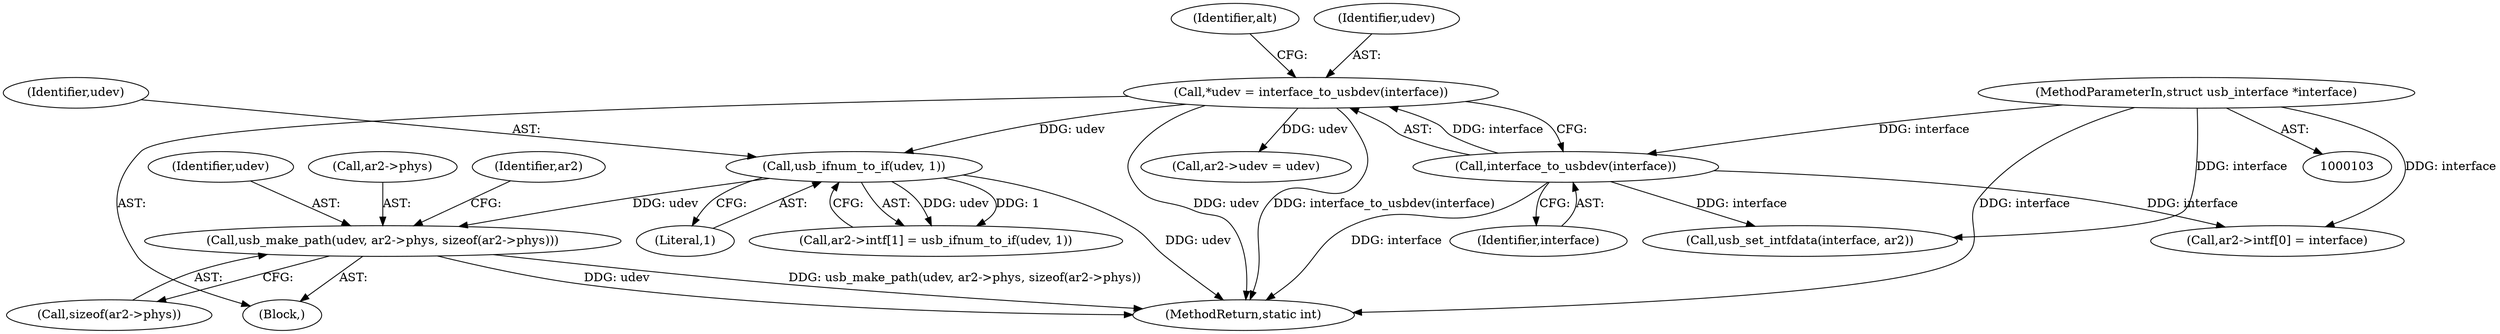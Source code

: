 digraph "0_linux_950336ba3e4a1ffd2ca60d29f6ef386dd2c7351d@pointer" {
"1000329" [label="(Call,usb_make_path(udev, ar2->phys, sizeof(ar2->phys)))"];
"1000199" [label="(Call,usb_ifnum_to_if(udev, 1))"];
"1000108" [label="(Call,*udev = interface_to_usbdev(interface))"];
"1000110" [label="(Call,interface_to_usbdev(interface))"];
"1000104" [label="(MethodParameterIn,struct usb_interface *interface)"];
"1000330" [label="(Identifier,udev)"];
"1000114" [label="(Identifier,alt)"];
"1000329" [label="(Call,usb_make_path(udev, ar2->phys, sizeof(ar2->phys)))"];
"1000141" [label="(Call,ar2->udev = udev)"];
"1000200" [label="(Identifier,udev)"];
"1000377" [label="(Call,usb_set_intfdata(interface, ar2))"];
"1000110" [label="(Call,interface_to_usbdev(interface))"];
"1000108" [label="(Call,*udev = interface_to_usbdev(interface))"];
"1000201" [label="(Literal,1)"];
"1000106" [label="(Block,)"];
"1000111" [label="(Identifier,interface)"];
"1000331" [label="(Call,ar2->phys)"];
"1000109" [label="(Identifier,udev)"];
"1000340" [label="(Identifier,ar2)"];
"1000334" [label="(Call,sizeof(ar2->phys))"];
"1000172" [label="(Call,ar2->intf[0] = interface)"];
"1000193" [label="(Call,ar2->intf[1] = usb_ifnum_to_if(udev, 1))"];
"1000104" [label="(MethodParameterIn,struct usb_interface *interface)"];
"1000199" [label="(Call,usb_ifnum_to_if(udev, 1))"];
"1000414" [label="(MethodReturn,static int)"];
"1000329" -> "1000106"  [label="AST: "];
"1000329" -> "1000334"  [label="CFG: "];
"1000330" -> "1000329"  [label="AST: "];
"1000331" -> "1000329"  [label="AST: "];
"1000334" -> "1000329"  [label="AST: "];
"1000340" -> "1000329"  [label="CFG: "];
"1000329" -> "1000414"  [label="DDG: usb_make_path(udev, ar2->phys, sizeof(ar2->phys))"];
"1000329" -> "1000414"  [label="DDG: udev"];
"1000199" -> "1000329"  [label="DDG: udev"];
"1000199" -> "1000193"  [label="AST: "];
"1000199" -> "1000201"  [label="CFG: "];
"1000200" -> "1000199"  [label="AST: "];
"1000201" -> "1000199"  [label="AST: "];
"1000193" -> "1000199"  [label="CFG: "];
"1000199" -> "1000414"  [label="DDG: udev"];
"1000199" -> "1000193"  [label="DDG: udev"];
"1000199" -> "1000193"  [label="DDG: 1"];
"1000108" -> "1000199"  [label="DDG: udev"];
"1000108" -> "1000106"  [label="AST: "];
"1000108" -> "1000110"  [label="CFG: "];
"1000109" -> "1000108"  [label="AST: "];
"1000110" -> "1000108"  [label="AST: "];
"1000114" -> "1000108"  [label="CFG: "];
"1000108" -> "1000414"  [label="DDG: interface_to_usbdev(interface)"];
"1000108" -> "1000414"  [label="DDG: udev"];
"1000110" -> "1000108"  [label="DDG: interface"];
"1000108" -> "1000141"  [label="DDG: udev"];
"1000110" -> "1000111"  [label="CFG: "];
"1000111" -> "1000110"  [label="AST: "];
"1000110" -> "1000414"  [label="DDG: interface"];
"1000104" -> "1000110"  [label="DDG: interface"];
"1000110" -> "1000172"  [label="DDG: interface"];
"1000110" -> "1000377"  [label="DDG: interface"];
"1000104" -> "1000103"  [label="AST: "];
"1000104" -> "1000414"  [label="DDG: interface"];
"1000104" -> "1000172"  [label="DDG: interface"];
"1000104" -> "1000377"  [label="DDG: interface"];
}
